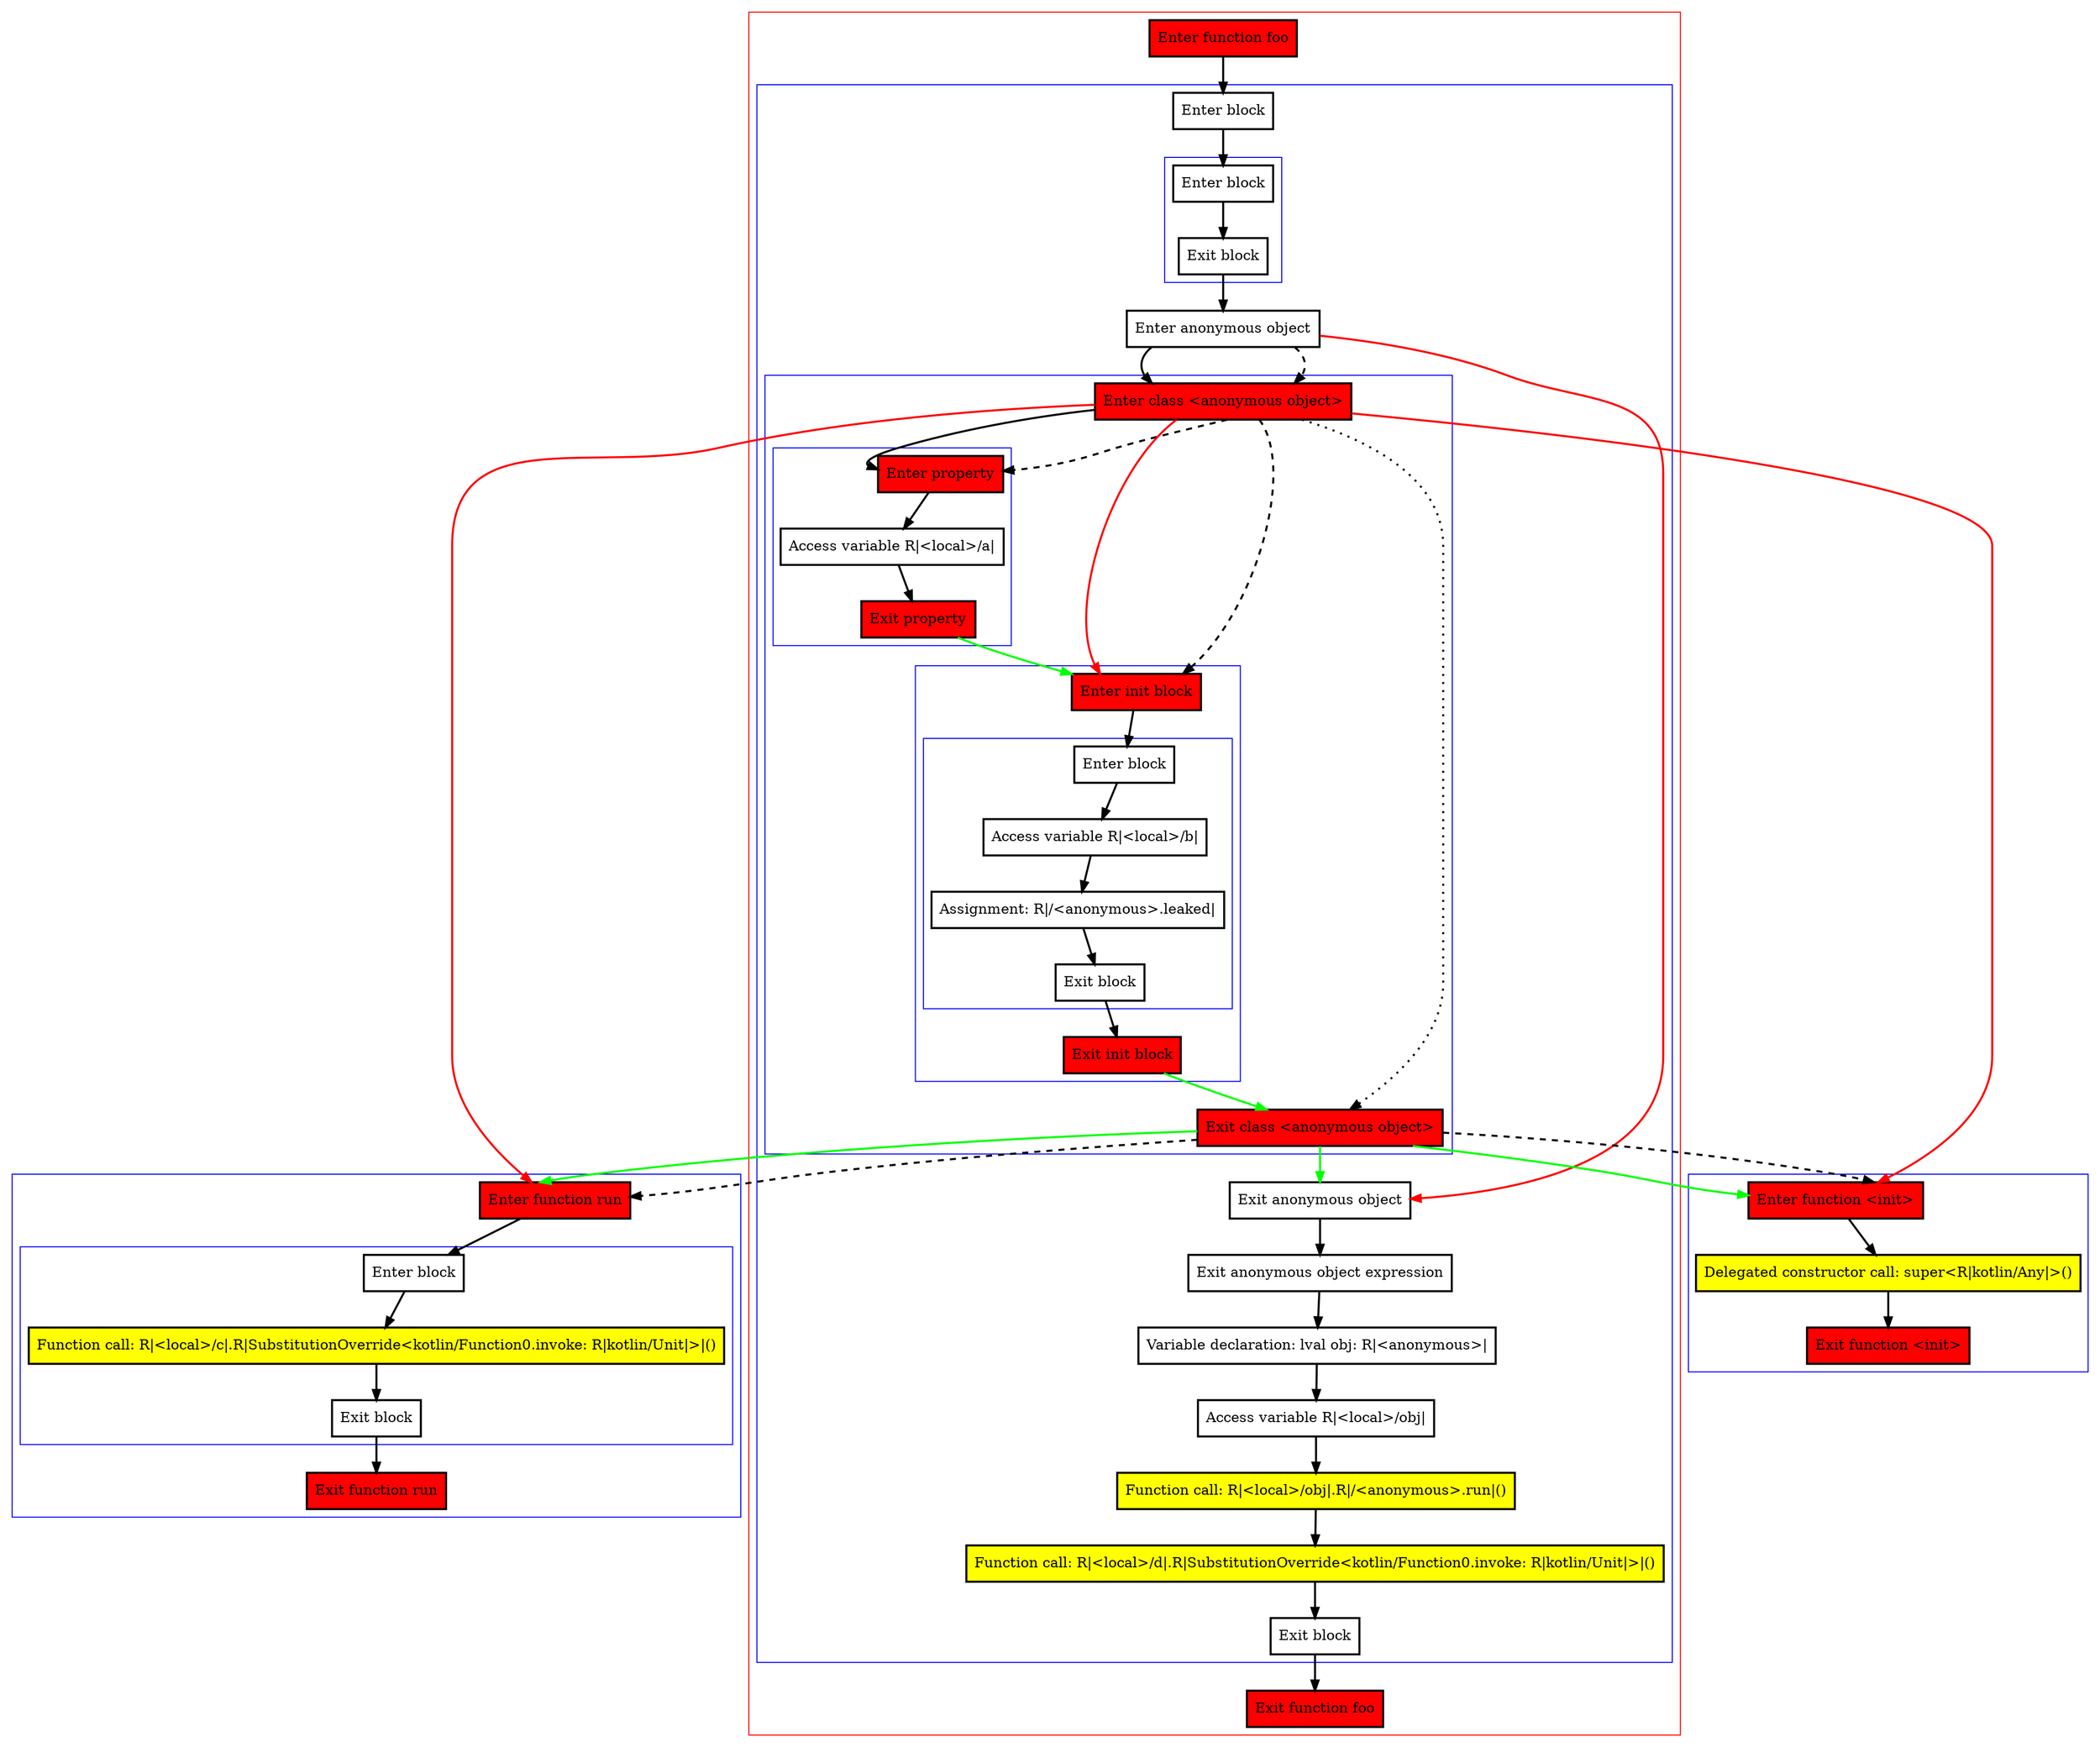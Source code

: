 digraph inAnonymousObject_kt {
    graph [nodesep=3]
    node [shape=box penwidth=2]
    edge [penwidth=2]

    subgraph cluster_0 {
        color=red
        0 [label="Enter function foo" style="filled" fillcolor=red];
        subgraph cluster_1 {
            color=blue
            1 [label="Enter block"];
            subgraph cluster_2 {
                color=blue
                2 [label="Enter block"];
                3 [label="Exit block"];
            }
            4 [label="Enter anonymous object"];
            subgraph cluster_3 {
                color=blue
                5 [label="Enter class <anonymous object>" style="filled" fillcolor=red];
                subgraph cluster_4 {
                    color=blue
                    6 [label="Enter property" style="filled" fillcolor=red];
                    7 [label="Access variable R|<local>/a|"];
                    8 [label="Exit property" style="filled" fillcolor=red];
                }
                subgraph cluster_5 {
                    color=blue
                    9 [label="Enter init block" style="filled" fillcolor=red];
                    subgraph cluster_6 {
                        color=blue
                        10 [label="Enter block"];
                        11 [label="Access variable R|<local>/b|"];
                        12 [label="Assignment: R|/<anonymous>.leaked|"];
                        13 [label="Exit block"];
                    }
                    14 [label="Exit init block" style="filled" fillcolor=red];
                }
                15 [label="Exit class <anonymous object>" style="filled" fillcolor=red];
            }
            16 [label="Exit anonymous object"];
            17 [label="Exit anonymous object expression"];
            18 [label="Variable declaration: lval obj: R|<anonymous>|"];
            19 [label="Access variable R|<local>/obj|"];
            20 [label="Function call: R|<local>/obj|.R|/<anonymous>.run|()" style="filled" fillcolor=yellow];
            21 [label="Function call: R|<local>/d|.R|SubstitutionOverride<kotlin/Function0.invoke: R|kotlin/Unit|>|()" style="filled" fillcolor=yellow];
            22 [label="Exit block"];
        }
        23 [label="Exit function foo" style="filled" fillcolor=red];
    }
    subgraph cluster_7 {
        color=blue
        24 [label="Enter function run" style="filled" fillcolor=red];
        subgraph cluster_8 {
            color=blue
            25 [label="Enter block"];
            26 [label="Function call: R|<local>/c|.R|SubstitutionOverride<kotlin/Function0.invoke: R|kotlin/Unit|>|()" style="filled" fillcolor=yellow];
            27 [label="Exit block"];
        }
        28 [label="Exit function run" style="filled" fillcolor=red];
    }
    subgraph cluster_9 {
        color=blue
        29 [label="Enter function <init>" style="filled" fillcolor=red];
        30 [label="Delegated constructor call: super<R|kotlin/Any|>()" style="filled" fillcolor=yellow];
        31 [label="Exit function <init>" style="filled" fillcolor=red];
    }
    0 -> {1};
    1 -> {2};
    2 -> {3};
    3 -> {4};
    4 -> {5};
    4 -> {16} [color=red];
    4 -> {5} [style=dashed];
    5 -> {6};
    5 -> {9 24 29} [color=red];
    5 -> {15} [style=dotted];
    5 -> {6 9} [style=dashed];
    6 -> {7};
    7 -> {8};
    8 -> {9} [color=green];
    9 -> {10};
    10 -> {11};
    11 -> {12};
    12 -> {13};
    13 -> {14};
    14 -> {15} [color=green];
    15 -> {16 24 29} [color=green];
    15 -> {24 29} [style=dashed];
    16 -> {17};
    17 -> {18};
    18 -> {19};
    19 -> {20};
    20 -> {21};
    21 -> {22};
    22 -> {23};
    24 -> {25};
    25 -> {26};
    26 -> {27};
    27 -> {28};
    29 -> {30};
    30 -> {31};

}
